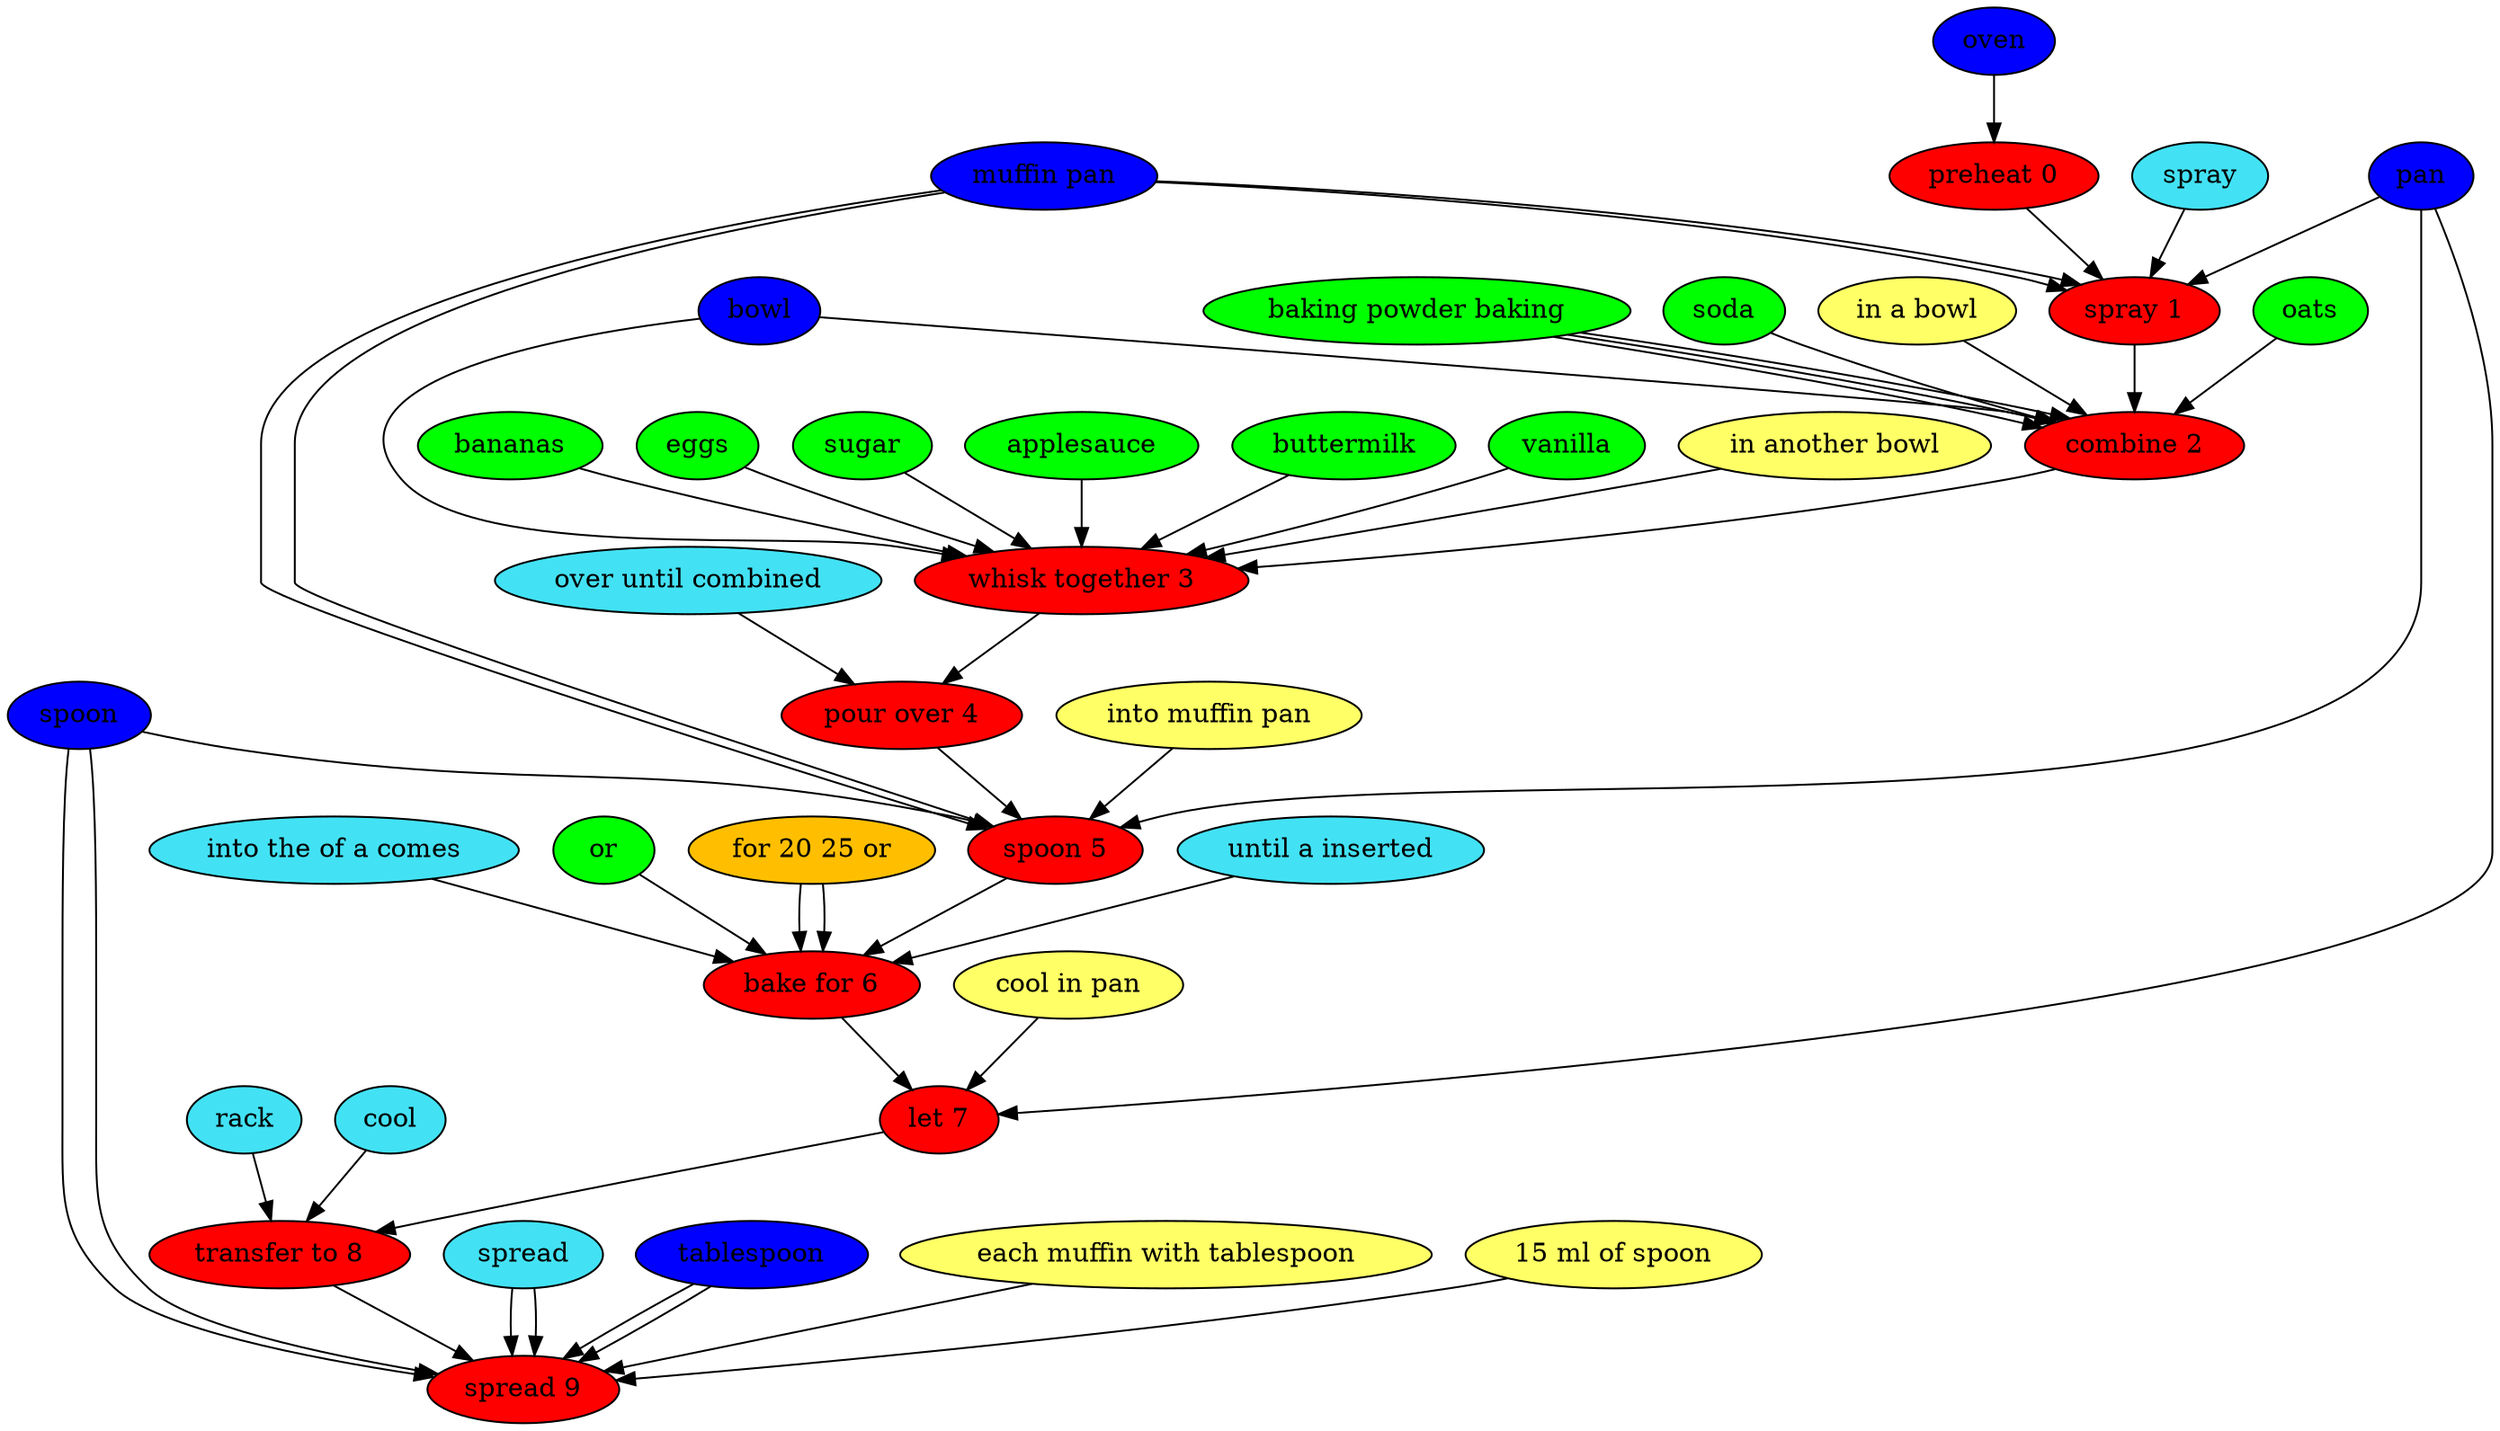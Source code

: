 digraph G {
"preheat 0" [style=filled, fillcolor=red];
oven [style=filled, fillcolor="#0000ff"];
oven -> "preheat 0";
"spray 1" [style=filled, fillcolor=red];
spray [style=filled, fillcolor="#42e2f4"];
spray -> "spray 1";
"muffin pan" [style=filled, fillcolor="#0000ff"];
"muffin pan" -> "spray 1";
"muffin pan" [style=filled, fillcolor="#0000ff"];
"muffin pan" -> "spray 1";
pan [style=filled, fillcolor="#0000ff"];
pan -> "spray 1";
"combine 2" [style=filled, fillcolor=red];
oats [style=filled, fillcolor=green];
oats -> "combine 2";
"baking powder baking" [style=filled, fillcolor=green];
"baking powder baking" -> "combine 2";
"baking powder baking" [style=filled, fillcolor=green];
"baking powder baking" -> "combine 2";
"baking powder baking" [style=filled, fillcolor=green];
"baking powder baking" -> "combine 2";
soda [style=filled, fillcolor=green];
soda -> "combine 2";
bowl [style=filled, fillcolor="#0000ff"];
bowl -> "combine 2";
"in a bowl" [style=filled, fillcolor="#ffff66"];
"in a bowl" -> "combine 2";
"whisk together 3" [style=filled, fillcolor=red];
bananas [style=filled, fillcolor=green];
bananas -> "whisk together 3";
eggs [style=filled, fillcolor=green];
eggs -> "whisk together 3";
sugar [style=filled, fillcolor=green];
sugar -> "whisk together 3";
applesauce [style=filled, fillcolor=green];
applesauce -> "whisk together 3";
buttermilk [style=filled, fillcolor=green];
buttermilk -> "whisk together 3";
vanilla [style=filled, fillcolor=green];
vanilla -> "whisk together 3";
bowl [style=filled, fillcolor="#0000ff"];
bowl -> "whisk together 3";
"in another bowl" [style=filled, fillcolor="#ffff66"];
"in another bowl" -> "whisk together 3";
"pour over 4" [style=filled, fillcolor=red];
"over until combined" [style=filled, fillcolor="#42e2f4"];
"over until combined" -> "pour over 4";
"spoon 5" [style=filled, fillcolor=red];
spoon [style=filled, fillcolor="#42e2f4"];
spoon -> "spoon 5";
"muffin pan" [style=filled, fillcolor="#0000ff"];
"muffin pan" -> "spoon 5";
"into muffin pan" [style=filled, fillcolor="#ffff66"];
"into muffin pan" -> "spoon 5";
"muffin pan" [style=filled, fillcolor="#0000ff"];
"muffin pan" -> "spoon 5";
pan [style=filled, fillcolor="#0000ff"];
pan -> "spoon 5";
"bake for 6" [style=filled, fillcolor=red];
"until a inserted" [style=filled, fillcolor="#42e2f4"];
"until a inserted" -> "bake for 6";
"into the of a comes" [style=filled, fillcolor="#42e2f4"];
"into the of a comes" -> "bake for 6";
or [style=filled, fillcolor=green];
or -> "bake for 6";
"for 20 25 or" [style=filled, fillcolor="#01DFA5"];
"for 20 25 or" -> "bake for 6";
"for 20 25 or" [style=filled, fillcolor="#FFBF00"];
"for 20 25 or" -> "bake for 6";
"let 7" [style=filled, fillcolor=red];
pan [style=filled, fillcolor="#0000ff"];
pan -> "let 7";
"cool in pan" [style=filled, fillcolor="#ffff66"];
"cool in pan" -> "let 7";
"transfer to 8" [style=filled, fillcolor=red];
rack [style=filled, fillcolor="#42e2f4"];
rack -> "transfer to 8";
cool [style=filled, fillcolor="#42e2f4"];
cool -> "transfer to 8";
"spread 9" [style=filled, fillcolor=red];
spread [style=filled, fillcolor="#42e2f4"];
spread -> "spread 9";
spread [style=filled, fillcolor="#42e2f4"];
spread -> "spread 9";
tablespoon [style=filled, fillcolor="#0000ff"];
tablespoon -> "spread 9";
"each muffin with tablespoon" [style=filled, fillcolor="#ffff66"];
"each muffin with tablespoon" -> "spread 9";
spoon [style=filled, fillcolor="#0000ff"];
spoon -> "spread 9";
"15 ml of spoon" [style=filled, fillcolor="#ffff66"];
"15 ml of spoon" -> "spread 9";
spoon [style=filled, fillcolor="#0000ff"];
spoon -> "spread 9";
tablespoon [style=filled, fillcolor="#0000ff"];
tablespoon -> "spread 9";
"preheat 0" -> "spray 1";
"spray 1" -> "combine 2";
"combine 2" -> "whisk together 3";
"whisk together 3" -> "pour over 4";
"pour over 4" -> "spoon 5";
"spoon 5" -> "bake for 6";
"bake for 6" -> "let 7";
"let 7" -> "transfer to 8";
"transfer to 8" -> "spread 9";
}
